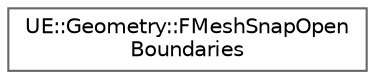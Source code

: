 digraph "Graphical Class Hierarchy"
{
 // INTERACTIVE_SVG=YES
 // LATEX_PDF_SIZE
  bgcolor="transparent";
  edge [fontname=Helvetica,fontsize=10,labelfontname=Helvetica,labelfontsize=10];
  node [fontname=Helvetica,fontsize=10,shape=box,height=0.2,width=0.4];
  rankdir="LR";
  Node0 [id="Node000000",label="UE::Geometry::FMeshSnapOpen\lBoundaries",height=0.2,width=0.4,color="grey40", fillcolor="white", style="filled",URL="$d5/dda/classUE_1_1Geometry_1_1FMeshSnapOpenBoundaries.html",tooltip="Similar to FMeshResolveTJunctions, but does not add any vertices to the mesh."];
}
